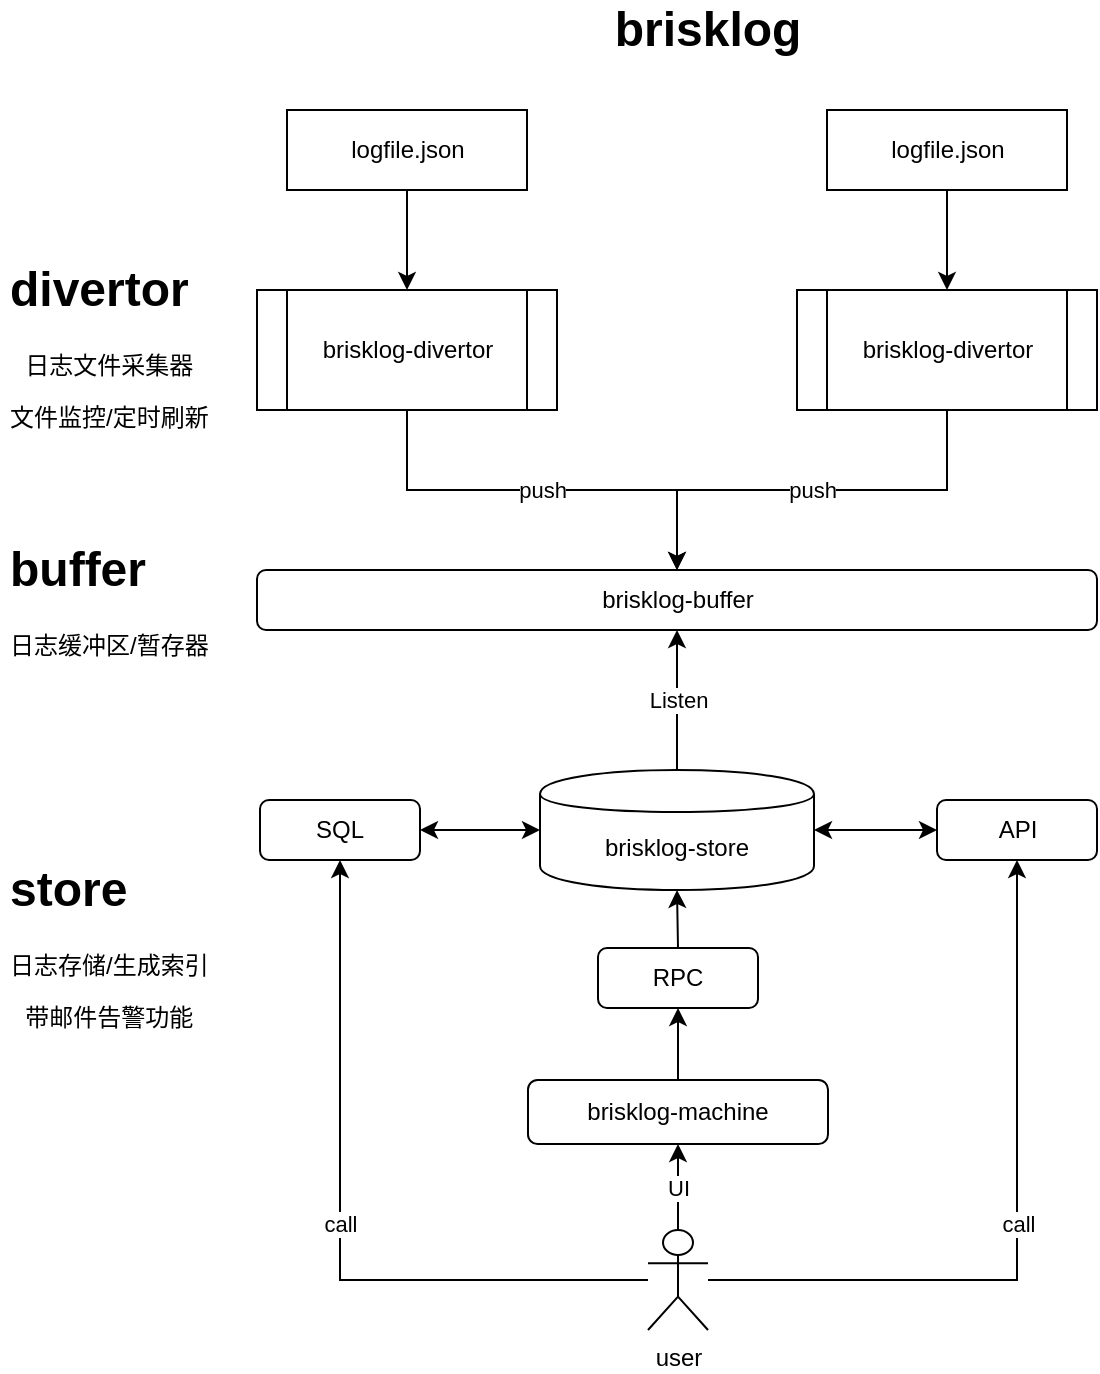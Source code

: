 <mxfile version="12.2.4" pages="1"><diagram id="DjzhpmteCWC5qeA46BnI" name="Page-1"><mxGraphModel dx="878" dy="771" grid="1" gridSize="10" guides="1" tooltips="1" connect="1" arrows="1" fold="1" page="1" pageScale="1" pageWidth="827" pageHeight="1169" math="0" shadow="0"><root><mxCell id="0"/><mxCell id="1" parent="0"/><mxCell id="4" style="edgeStyle=orthogonalEdgeStyle;rounded=0;orthogonalLoop=1;jettySize=auto;html=1;entryX=0.5;entryY=0;entryDx=0;entryDy=0;" parent="1" source="2" target="3" edge="1"><mxGeometry relative="1" as="geometry"/></mxCell><mxCell id="2" value="logfile.json" style="rounded=0;whiteSpace=wrap;html=1;" parent="1" vertex="1"><mxGeometry x="163.5" y="70" width="120" height="40" as="geometry"/></mxCell><mxCell id="14" value="push" style="edgeStyle=orthogonalEdgeStyle;rounded=0;orthogonalLoop=1;jettySize=auto;html=1;" parent="1" source="3" target="10" edge="1"><mxGeometry relative="1" as="geometry"/></mxCell><mxCell id="3" value="brisklog-divertor" style="shape=process;whiteSpace=wrap;html=1;backgroundOutline=1;" parent="1" vertex="1"><mxGeometry x="148.5" y="160" width="150" height="60" as="geometry"/></mxCell><mxCell id="5" value="&lt;h1&gt;divertor&lt;/h1&gt;&lt;p style=&quot;text-align: center&quot;&gt;日志文件采集器&lt;/p&gt;&lt;span style=&quot;text-align: center&quot;&gt;文件监控/定时刷新&lt;/span&gt;" style="text;html=1;strokeColor=none;fillColor=none;spacing=5;spacingTop=-20;whiteSpace=wrap;overflow=hidden;rounded=0;" parent="1" vertex="1"><mxGeometry x="20" y="140" width="120" height="90" as="geometry"/></mxCell><mxCell id="6" style="edgeStyle=orthogonalEdgeStyle;rounded=0;orthogonalLoop=1;jettySize=auto;html=1;entryX=0.5;entryY=0;entryDx=0;entryDy=0;" parent="1" source="7" target="8" edge="1"><mxGeometry relative="1" as="geometry"/></mxCell><mxCell id="7" value="logfile.json" style="rounded=0;whiteSpace=wrap;html=1;" parent="1" vertex="1"><mxGeometry x="433.5" y="70" width="120" height="40" as="geometry"/></mxCell><mxCell id="15" value="push" style="edgeStyle=orthogonalEdgeStyle;rounded=0;orthogonalLoop=1;jettySize=auto;html=1;" parent="1" source="8" target="10" edge="1"><mxGeometry relative="1" as="geometry"/></mxCell><mxCell id="8" value="brisklog-divertor" style="shape=process;whiteSpace=wrap;html=1;backgroundOutline=1;" parent="1" vertex="1"><mxGeometry x="418.5" y="160" width="150" height="60" as="geometry"/></mxCell><mxCell id="10" value="brisklog-buffer" style="rounded=1;whiteSpace=wrap;html=1;" parent="1" vertex="1"><mxGeometry x="148.5" y="300" width="420" height="30" as="geometry"/></mxCell><mxCell id="12" value="&lt;h1&gt;buffer&lt;/h1&gt;&lt;p style=&quot;text-align: center&quot;&gt;日志缓冲区/暂存器&lt;/p&gt;" style="text;html=1;strokeColor=none;fillColor=none;spacing=5;spacingTop=-20;whiteSpace=wrap;overflow=hidden;rounded=0;" parent="1" vertex="1"><mxGeometry x="20" y="280" width="130" height="70" as="geometry"/></mxCell><mxCell id="43" value="Listen" style="edgeStyle=orthogonalEdgeStyle;rounded=0;orthogonalLoop=1;jettySize=auto;html=1;exitX=0.5;exitY=0;exitDx=0;exitDy=0;entryX=0.5;entryY=1;entryDx=0;entryDy=0;" parent="1" source="16" target="10" edge="1"><mxGeometry relative="1" as="geometry"/></mxCell><mxCell id="16" value="brisklog-store" style="shape=cylinder;whiteSpace=wrap;html=1;boundedLbl=1;backgroundOutline=1;" parent="1" vertex="1"><mxGeometry x="290" y="400" width="137" height="60" as="geometry"/></mxCell><mxCell id="17" value="&lt;h1&gt;store&lt;/h1&gt;&lt;p style=&quot;text-align: center&quot;&gt;日志存储/生成索引&lt;/p&gt;&lt;p style=&quot;text-align: center&quot;&gt;带邮件告警功能&lt;/p&gt;" style="text;html=1;strokeColor=none;fillColor=none;spacing=5;spacingTop=-20;whiteSpace=wrap;overflow=hidden;rounded=0;" parent="1" vertex="1"><mxGeometry x="20" y="440" width="150" height="95" as="geometry"/></mxCell><mxCell id="18" value="API" style="rounded=1;whiteSpace=wrap;html=1;" parent="1" vertex="1"><mxGeometry x="488.5" y="415" width="80" height="30" as="geometry"/></mxCell><mxCell id="20" value="SQL" style="rounded=1;whiteSpace=wrap;html=1;" parent="1" vertex="1"><mxGeometry x="150" y="415" width="80" height="30" as="geometry"/></mxCell><mxCell id="46" style="edgeStyle=orthogonalEdgeStyle;rounded=0;orthogonalLoop=1;jettySize=auto;html=1;exitX=0.5;exitY=0;exitDx=0;exitDy=0;entryX=0.5;entryY=1;entryDx=0;entryDy=0;" parent="1" source="22" target="31" edge="1"><mxGeometry relative="1" as="geometry"/></mxCell><mxCell id="22" value="brisklog-machine" style="rounded=1;whiteSpace=wrap;html=1;" parent="1" vertex="1"><mxGeometry x="284" y="555" width="150" height="32" as="geometry"/></mxCell><mxCell id="24" value="" style="endArrow=classic;startArrow=classic;html=1;entryX=0;entryY=0.5;entryDx=0;entryDy=0;exitX=1;exitY=0.5;exitDx=0;exitDy=0;" parent="1" source="16" target="18" edge="1"><mxGeometry width="50" height="50" relative="1" as="geometry"><mxPoint x="20" y="625" as="sourcePoint"/><mxPoint x="70" y="575" as="targetPoint"/></mxGeometry></mxCell><mxCell id="25" value="" style="endArrow=classic;startArrow=classic;html=1;exitX=0;exitY=0.5;exitDx=0;exitDy=0;entryX=1;entryY=0.5;entryDx=0;entryDy=0;" parent="1" source="16" target="20" edge="1"><mxGeometry width="50" height="50" relative="1" as="geometry"><mxPoint x="437" y="440" as="sourcePoint"/><mxPoint x="590" y="420" as="targetPoint"/></mxGeometry></mxCell><mxCell id="28" value="UI" style="edgeStyle=orthogonalEdgeStyle;rounded=0;orthogonalLoop=1;jettySize=auto;html=1;" parent="1" source="27" target="22" edge="1"><mxGeometry relative="1" as="geometry"/></mxCell><mxCell id="30" value="call" style="edgeStyle=orthogonalEdgeStyle;rounded=0;orthogonalLoop=1;jettySize=auto;html=1;entryX=0.5;entryY=1;entryDx=0;entryDy=0;" parent="1" source="27" target="18" edge="1"><mxGeometry relative="1" as="geometry"><mxPoint x="478.5" y="645" as="targetPoint"/></mxGeometry></mxCell><mxCell id="40" value="call" style="edgeStyle=orthogonalEdgeStyle;rounded=0;orthogonalLoop=1;jettySize=auto;html=1;exitX=0;exitY=0.5;exitDx=0;exitDy=0;entryX=0.5;entryY=1;entryDx=0;entryDy=0;" parent="1" source="27" target="20" edge="1"><mxGeometry relative="1" as="geometry"/></mxCell><mxCell id="27" value="user" style="shape=umlActor;verticalLabelPosition=bottom;labelBackgroundColor=#ffffff;verticalAlign=top;html=1;outlineConnect=0;fontFamily=Helvetica;fontSize=12;fontColor=#000000;align=center;strokeColor=#000000;fillColor=#ffffff;" parent="1" vertex="1"><mxGeometry x="344" y="630" width="30" height="50" as="geometry"/></mxCell><mxCell id="39" style="edgeStyle=orthogonalEdgeStyle;rounded=0;orthogonalLoop=1;jettySize=auto;html=1;exitX=0.5;exitY=0;exitDx=0;exitDy=0;entryX=0.5;entryY=1;entryDx=0;entryDy=0;" parent="1" source="31" target="16" edge="1"><mxGeometry relative="1" as="geometry"/></mxCell><mxCell id="31" value="RPC" style="rounded=1;whiteSpace=wrap;html=1;" parent="1" vertex="1"><mxGeometry x="319" y="489" width="80" height="30" as="geometry"/></mxCell><mxCell id="47" value="brisklog" style="text;html=1;strokeColor=none;fillColor=none;align=center;verticalAlign=middle;whiteSpace=wrap;rounded=0;fontSize=24;fontStyle=1" parent="1" vertex="1"><mxGeometry x="354" y="20" width="40" height="20" as="geometry"/></mxCell></root></mxGraphModel></diagram></mxfile>